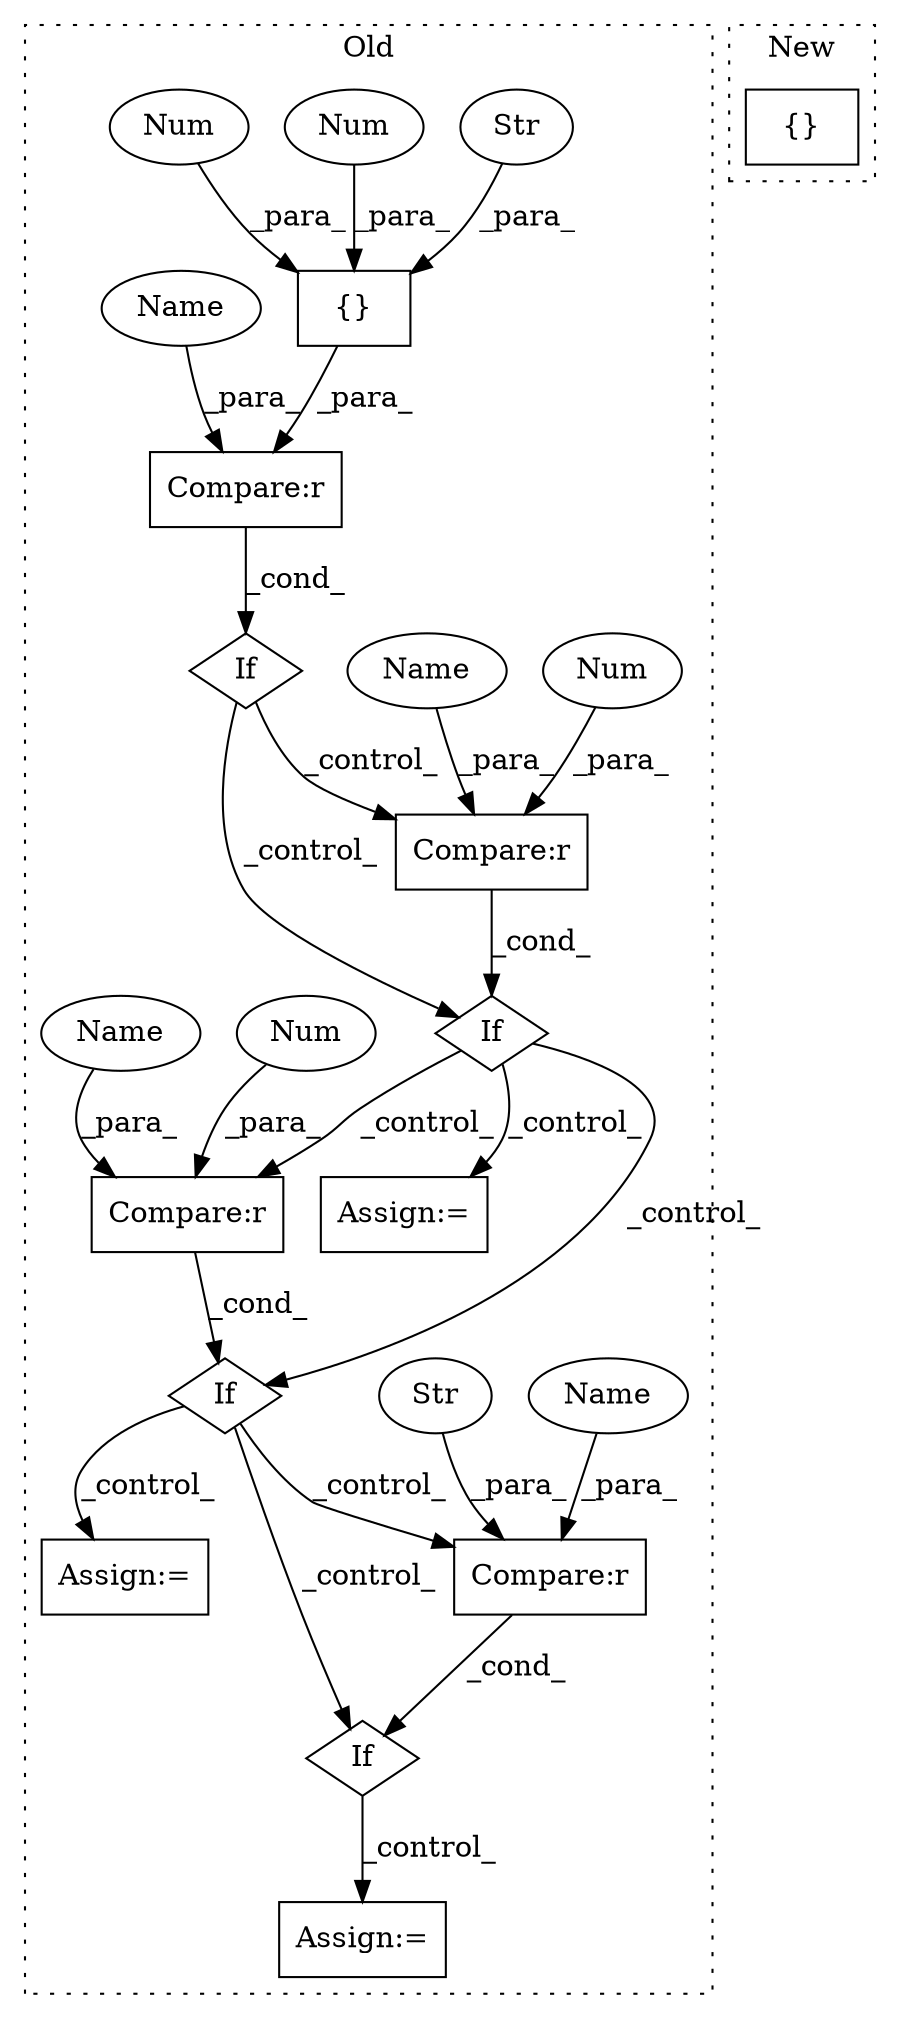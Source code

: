 digraph G {
subgraph cluster0 {
1 [label="If" a="96" s="746,765" l="3,18" shape="diamond"];
3 [label="Compare:r" a="40" s="749" l="16" shape="box"];
4 [label="Assign:=" a="68" s="865" l="3" shape="box"];
5 [label="Assign:=" a="68" s="792" l="3" shape="box"];
6 [label="Num" a="76" s="763" l="2" shape="ellipse"];
7 [label="If" a="96" s="821,838" l="0,18" shape="diamond"];
8 [label="Compare:r" a="40" s="821" l="17" shape="box"];
9 [label="Num" a="76" s="835" l="3" shape="ellipse"];
10 [label="If" a="96" s="895,920" l="0,18" shape="diamond"];
11 [label="Compare:r" a="40" s="895" l="25" shape="box"];
12 [label="Str" a="66" s="909" l="11" shape="ellipse"];
13 [label="Assign:=" a="68" s="947" l="3" shape="box"];
14 [label="If" a="96" s="693,732" l="3,14" shape="diamond"];
15 [label="{}" a="59" s="710,731" l="1,0" shape="box"];
16 [label="Compare:r" a="40" s="696" l="36" shape="box"];
17 [label="Str" a="66" s="720" l="11" shape="ellipse"];
18 [label="Num" a="76" s="715" l="3" shape="ellipse"];
19 [label="Num" a="76" s="711" l="2" shape="ellipse"];
20 [label="Name" a="87" s="749" l="10" shape="ellipse"];
21 [label="Name" a="87" s="696" l="10" shape="ellipse"];
22 [label="Name" a="87" s="895" l="10" shape="ellipse"];
23 [label="Name" a="87" s="821" l="10" shape="ellipse"];
label = "Old";
style="dotted";
}
subgraph cluster1 {
2 [label="{}" a="95" s="380,424" l="14,10" shape="box"];
label = "New";
style="dotted";
}
1 -> 5 [label="_control_"];
1 -> 8 [label="_control_"];
1 -> 7 [label="_control_"];
3 -> 1 [label="_cond_"];
6 -> 3 [label="_para_"];
7 -> 4 [label="_control_"];
7 -> 10 [label="_control_"];
7 -> 11 [label="_control_"];
8 -> 7 [label="_cond_"];
9 -> 8 [label="_para_"];
10 -> 13 [label="_control_"];
11 -> 10 [label="_cond_"];
12 -> 11 [label="_para_"];
14 -> 3 [label="_control_"];
14 -> 1 [label="_control_"];
15 -> 16 [label="_para_"];
16 -> 14 [label="_cond_"];
17 -> 15 [label="_para_"];
18 -> 15 [label="_para_"];
19 -> 15 [label="_para_"];
20 -> 3 [label="_para_"];
21 -> 16 [label="_para_"];
22 -> 11 [label="_para_"];
23 -> 8 [label="_para_"];
}